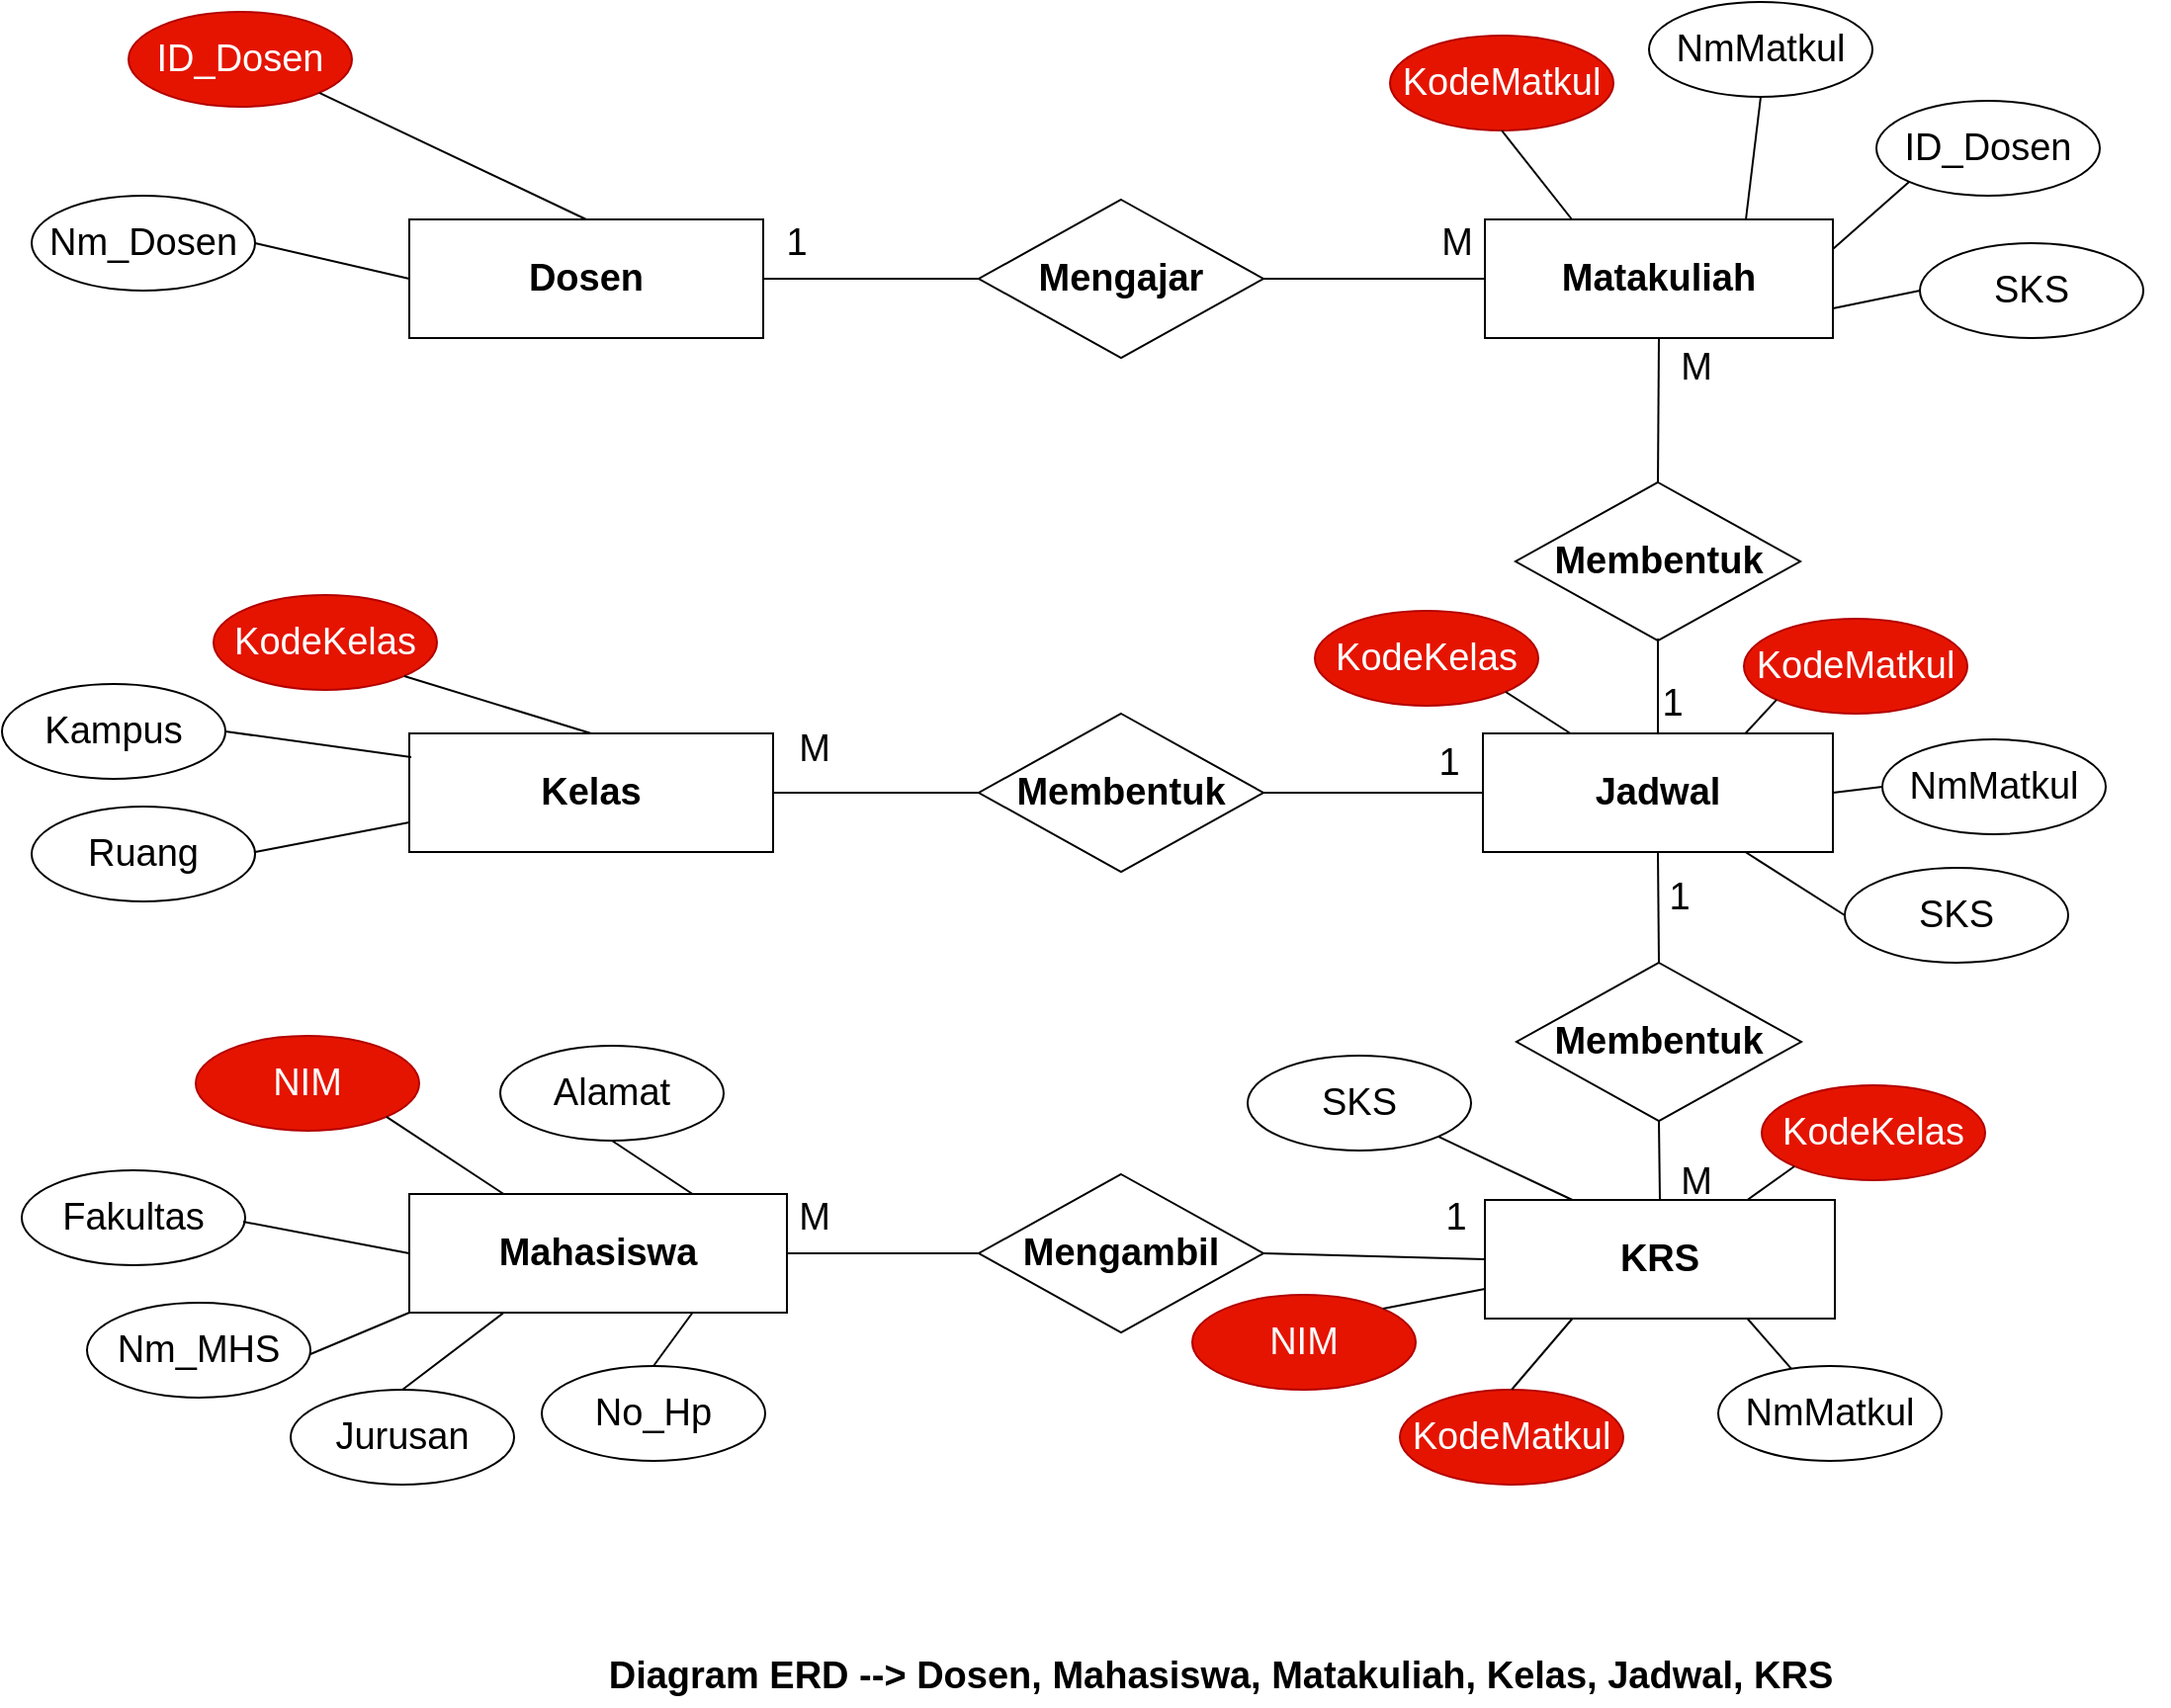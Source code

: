 <mxfile>
    <diagram id="Wlk3GswkjuP_z3JNLYGc" name="Page-1">
        <mxGraphModel dx="2664" dy="1840" grid="0" gridSize="10" guides="1" tooltips="1" connect="1" arrows="1" fold="1" page="1" pageScale="1" pageWidth="1654" pageHeight="1169" background="#ffffff" math="0" shadow="0">
            <root>
                <mxCell id="0"/>
                <mxCell id="1" parent="0"/>
                <mxCell id="112" value="Dosen" style="rounded=0;whiteSpace=wrap;html=1;strokeColor=#000000;fontSize=19;fontColor=#000000;fillColor=none;fontStyle=1" vertex="1" parent="1">
                    <mxGeometry x="228" y="133" width="179" height="60" as="geometry"/>
                </mxCell>
                <mxCell id="113" value="Kelas" style="rounded=0;whiteSpace=wrap;html=1;strokeColor=#000000;fontSize=19;fontColor=#000000;fillColor=none;fontStyle=1" vertex="1" parent="1">
                    <mxGeometry x="228" y="393" width="184" height="60" as="geometry"/>
                </mxCell>
                <mxCell id="114" value="Mahasiswa" style="rounded=0;whiteSpace=wrap;html=1;strokeColor=#000000;fontSize=19;fontColor=#000000;fillColor=none;fontStyle=1" vertex="1" parent="1">
                    <mxGeometry x="228" y="626" width="191" height="60" as="geometry"/>
                </mxCell>
                <mxCell id="115" value="Mengajar" style="rhombus;whiteSpace=wrap;html=1;strokeColor=#000000;fontSize=19;fontColor=#000000;fillColor=none;fontStyle=1" vertex="1" parent="1">
                    <mxGeometry x="516" y="123" width="144" height="80" as="geometry"/>
                </mxCell>
                <mxCell id="116" value="Membentuk" style="rhombus;whiteSpace=wrap;html=1;strokeColor=#000000;fontSize=19;fontColor=#000000;fillColor=none;fontStyle=1" vertex="1" parent="1">
                    <mxGeometry x="516" y="383" width="144" height="80" as="geometry"/>
                </mxCell>
                <mxCell id="117" value="Mengambil" style="rhombus;whiteSpace=wrap;html=1;strokeColor=#000000;fontSize=19;fontColor=#000000;fillColor=none;fontStyle=1" vertex="1" parent="1">
                    <mxGeometry x="516" y="616" width="144" height="80" as="geometry"/>
                </mxCell>
                <mxCell id="118" value="Matakuliah" style="rounded=0;whiteSpace=wrap;html=1;strokeColor=#000000;fontSize=19;fontColor=#000000;fillColor=none;fontStyle=1" vertex="1" parent="1">
                    <mxGeometry x="772" y="133" width="176" height="60" as="geometry"/>
                </mxCell>
                <mxCell id="119" value="Jadwal" style="rounded=0;whiteSpace=wrap;html=1;strokeColor=#000000;fontSize=19;fontColor=#000000;fillColor=none;fontStyle=1" vertex="1" parent="1">
                    <mxGeometry x="771" y="393" width="177" height="60" as="geometry"/>
                </mxCell>
                <mxCell id="120" value="KRS" style="rounded=0;whiteSpace=wrap;html=1;strokeColor=#000000;fontSize=19;fontColor=#000000;fillColor=none;fontStyle=1" vertex="1" parent="1">
                    <mxGeometry x="772" y="629" width="177" height="60" as="geometry"/>
                </mxCell>
                <mxCell id="127" value="ID_Dosen" style="ellipse;whiteSpace=wrap;html=1;strokeColor=#B20000;fontSize=19;fontColor=#ffffff;fillColor=#e51400;labelBackgroundColor=none;" vertex="1" parent="1">
                    <mxGeometry x="86" y="28" width="113" height="48" as="geometry"/>
                </mxCell>
                <mxCell id="131" value="Nm_Dosen" style="ellipse;whiteSpace=wrap;html=1;strokeColor=#000000;fontSize=19;fontColor=#000000;fillColor=none;" vertex="1" parent="1">
                    <mxGeometry x="37" y="121" width="113" height="48" as="geometry"/>
                </mxCell>
                <mxCell id="132" value="KodeKelas" style="ellipse;whiteSpace=wrap;html=1;strokeColor=#B20000;fontSize=19;fontColor=#ffffff;fillColor=#e51400;" vertex="1" parent="1">
                    <mxGeometry x="129" y="323" width="113" height="48" as="geometry"/>
                </mxCell>
                <mxCell id="133" value="Ruang" style="ellipse;whiteSpace=wrap;html=1;strokeColor=#000000;fontSize=19;fontColor=#000000;fillColor=none;" vertex="1" parent="1">
                    <mxGeometry x="37" y="430" width="113" height="48" as="geometry"/>
                </mxCell>
                <mxCell id="134" value="Kampus" style="ellipse;whiteSpace=wrap;html=1;strokeColor=#000000;fontSize=19;fontColor=#000000;fillColor=none;" vertex="1" parent="1">
                    <mxGeometry x="22" y="368" width="113" height="48" as="geometry"/>
                </mxCell>
                <mxCell id="135" value="Alamat" style="ellipse;whiteSpace=wrap;html=1;strokeColor=#000000;fontSize=19;fontColor=#000000;fillColor=none;" vertex="1" parent="1">
                    <mxGeometry x="274" y="551" width="113" height="48" as="geometry"/>
                </mxCell>
                <mxCell id="136" value="NIM" style="ellipse;whiteSpace=wrap;html=1;strokeColor=#B20000;fontSize=19;fontColor=#ffffff;fillColor=#e51400;" vertex="1" parent="1">
                    <mxGeometry x="120" y="546" width="113" height="48" as="geometry"/>
                </mxCell>
                <mxCell id="139" value="Nm_MHS" style="ellipse;whiteSpace=wrap;html=1;strokeColor=#000000;fontSize=19;fontColor=#000000;fillColor=none;" vertex="1" parent="1">
                    <mxGeometry x="65" y="681" width="113" height="48" as="geometry"/>
                </mxCell>
                <mxCell id="140" value="Fakultas" style="ellipse;whiteSpace=wrap;html=1;strokeColor=#000000;fontSize=19;fontColor=#000000;fillColor=none;" vertex="1" parent="1">
                    <mxGeometry x="32" y="614" width="113" height="48" as="geometry"/>
                </mxCell>
                <mxCell id="141" value="Jurusan" style="ellipse;whiteSpace=wrap;html=1;strokeColor=#000000;fontSize=19;fontColor=#000000;fillColor=none;" vertex="1" parent="1">
                    <mxGeometry x="168" y="725" width="113" height="48" as="geometry"/>
                </mxCell>
                <mxCell id="142" value="No_Hp" style="ellipse;whiteSpace=wrap;html=1;strokeColor=#000000;fontSize=19;fontColor=#000000;fillColor=none;" vertex="1" parent="1">
                    <mxGeometry x="295" y="713" width="113" height="48" as="geometry"/>
                </mxCell>
                <mxCell id="143" value="" style="endArrow=none;html=1;strokeColor=#000000;fontSize=19;fontColor=#000000;entryX=0;entryY=0.5;entryDx=0;entryDy=0;exitX=1;exitY=0.5;exitDx=0;exitDy=0;" edge="1" parent="1" source="112" target="115">
                    <mxGeometry width="50" height="50" relative="1" as="geometry">
                        <mxPoint x="612" y="390" as="sourcePoint"/>
                        <mxPoint x="662" y="340" as="targetPoint"/>
                    </mxGeometry>
                </mxCell>
                <mxCell id="144" value="" style="endArrow=none;html=1;strokeColor=#000000;fontSize=19;fontColor=#000000;entryX=0;entryY=0.5;entryDx=0;entryDy=0;exitX=1;exitY=0.5;exitDx=0;exitDy=0;" edge="1" parent="1" source="115" target="118">
                    <mxGeometry width="50" height="50" relative="1" as="geometry">
                        <mxPoint x="612" y="390" as="sourcePoint"/>
                        <mxPoint x="662" y="340" as="targetPoint"/>
                    </mxGeometry>
                </mxCell>
                <mxCell id="145" value="" style="endArrow=none;html=1;strokeColor=#000000;fontSize=19;fontColor=#000000;exitX=1;exitY=0.5;exitDx=0;exitDy=0;entryX=0;entryY=0.5;entryDx=0;entryDy=0;" edge="1" parent="1" source="113" target="116">
                    <mxGeometry width="50" height="50" relative="1" as="geometry">
                        <mxPoint x="612" y="452" as="sourcePoint"/>
                        <mxPoint x="662" y="402" as="targetPoint"/>
                    </mxGeometry>
                </mxCell>
                <mxCell id="146" value="" style="endArrow=none;html=1;strokeColor=#000000;fontSize=19;fontColor=#000000;entryX=0;entryY=0.5;entryDx=0;entryDy=0;exitX=1;exitY=0.5;exitDx=0;exitDy=0;" edge="1" parent="1" source="116" target="119">
                    <mxGeometry width="50" height="50" relative="1" as="geometry">
                        <mxPoint x="612" y="452" as="sourcePoint"/>
                        <mxPoint x="662" y="402" as="targetPoint"/>
                    </mxGeometry>
                </mxCell>
                <mxCell id="147" value="" style="endArrow=none;html=1;strokeColor=#000000;fontSize=19;fontColor=#000000;entryX=0;entryY=0.5;entryDx=0;entryDy=0;exitX=1;exitY=0.5;exitDx=0;exitDy=0;" edge="1" parent="1" source="117" target="120">
                    <mxGeometry width="50" height="50" relative="1" as="geometry">
                        <mxPoint x="612" y="487" as="sourcePoint"/>
                        <mxPoint x="662" y="437" as="targetPoint"/>
                    </mxGeometry>
                </mxCell>
                <mxCell id="148" value="" style="endArrow=none;html=1;strokeColor=#000000;fontSize=19;fontColor=#000000;exitX=1;exitY=0.5;exitDx=0;exitDy=0;" edge="1" parent="1" source="114" target="117">
                    <mxGeometry width="50" height="50" relative="1" as="geometry">
                        <mxPoint x="612" y="487" as="sourcePoint"/>
                        <mxPoint x="662" y="437" as="targetPoint"/>
                    </mxGeometry>
                </mxCell>
                <mxCell id="155" value="" style="endArrow=none;html=1;strokeColor=#000000;fontSize=19;fontColor=#000000;entryX=1;entryY=1;entryDx=0;entryDy=0;exitX=0.5;exitY=0;exitDx=0;exitDy=0;" edge="1" parent="1" source="112" target="127">
                    <mxGeometry width="50" height="50" relative="1" as="geometry">
                        <mxPoint x="563" y="390" as="sourcePoint"/>
                        <mxPoint x="613" y="340" as="targetPoint"/>
                    </mxGeometry>
                </mxCell>
                <mxCell id="156" value="" style="endArrow=none;html=1;strokeColor=#000000;fontSize=19;fontColor=#000000;exitX=1;exitY=0.5;exitDx=0;exitDy=0;entryX=0;entryY=0.5;entryDx=0;entryDy=0;" edge="1" parent="1" source="131" target="112">
                    <mxGeometry width="50" height="50" relative="1" as="geometry">
                        <mxPoint x="563" y="390" as="sourcePoint"/>
                        <mxPoint x="613" y="340" as="targetPoint"/>
                    </mxGeometry>
                </mxCell>
                <mxCell id="157" value="" style="endArrow=none;html=1;strokeColor=#000000;fontSize=19;fontColor=#000000;entryX=1;entryY=1;entryDx=0;entryDy=0;exitX=0.5;exitY=0;exitDx=0;exitDy=0;" edge="1" parent="1" source="113" target="132">
                    <mxGeometry width="50" height="50" relative="1" as="geometry">
                        <mxPoint x="563" y="452" as="sourcePoint"/>
                        <mxPoint x="613" y="402" as="targetPoint"/>
                    </mxGeometry>
                </mxCell>
                <mxCell id="158" value="" style="endArrow=none;html=1;strokeColor=#000000;fontSize=19;fontColor=#000000;exitX=1;exitY=0.5;exitDx=0;exitDy=0;" edge="1" parent="1">
                    <mxGeometry width="50" height="50" relative="1" as="geometry">
                        <mxPoint x="135.0" y="392" as="sourcePoint"/>
                        <mxPoint x="229" y="405" as="targetPoint"/>
                    </mxGeometry>
                </mxCell>
                <mxCell id="159" value="" style="endArrow=none;html=1;strokeColor=#000000;fontSize=19;fontColor=#000000;exitX=1;exitY=0.5;exitDx=0;exitDy=0;entryX=0;entryY=0.75;entryDx=0;entryDy=0;" edge="1" parent="1" target="113">
                    <mxGeometry width="50" height="50" relative="1" as="geometry">
                        <mxPoint x="150.0" y="453" as="sourcePoint"/>
                        <mxPoint x="613" y="402" as="targetPoint"/>
                    </mxGeometry>
                </mxCell>
                <mxCell id="160" value="" style="endArrow=none;html=1;strokeColor=#000000;fontSize=19;fontColor=#000000;entryX=1;entryY=1;entryDx=0;entryDy=0;exitX=0.25;exitY=0;exitDx=0;exitDy=0;" edge="1" parent="1" source="114" target="136">
                    <mxGeometry width="50" height="50" relative="1" as="geometry">
                        <mxPoint x="563" y="487" as="sourcePoint"/>
                        <mxPoint x="613" y="437" as="targetPoint"/>
                    </mxGeometry>
                </mxCell>
                <mxCell id="161" value="" style="endArrow=none;html=1;strokeColor=#000000;fontSize=19;fontColor=#000000;exitX=0.75;exitY=0;exitDx=0;exitDy=0;entryX=0.5;entryY=1;entryDx=0;entryDy=0;" edge="1" parent="1" source="114" target="135">
                    <mxGeometry width="50" height="50" relative="1" as="geometry">
                        <mxPoint x="563" y="487" as="sourcePoint"/>
                        <mxPoint x="613" y="437" as="targetPoint"/>
                    </mxGeometry>
                </mxCell>
                <mxCell id="162" value="" style="endArrow=none;html=1;strokeColor=#000000;fontSize=19;fontColor=#000000;exitX=1;exitY=0.5;exitDx=0;exitDy=0;entryX=0;entryY=0.5;entryDx=0;entryDy=0;" edge="1" parent="1" target="114">
                    <mxGeometry width="50" height="50" relative="1" as="geometry">
                        <mxPoint x="144.0" y="640" as="sourcePoint"/>
                        <mxPoint x="613" y="437" as="targetPoint"/>
                    </mxGeometry>
                </mxCell>
                <mxCell id="163" value="" style="endArrow=none;html=1;strokeColor=#000000;fontSize=19;fontColor=#000000;exitX=1;exitY=0.5;exitDx=0;exitDy=0;entryX=0;entryY=1;entryDx=0;entryDy=0;" edge="1" parent="1" target="114">
                    <mxGeometry width="50" height="50" relative="1" as="geometry">
                        <mxPoint x="178.0" y="707" as="sourcePoint"/>
                        <mxPoint x="613" y="603" as="targetPoint"/>
                    </mxGeometry>
                </mxCell>
                <mxCell id="164" value="" style="endArrow=none;html=1;strokeColor=#000000;fontSize=19;fontColor=#000000;exitX=0.5;exitY=0;exitDx=0;exitDy=0;entryX=0.25;entryY=1;entryDx=0;entryDy=0;" edge="1" parent="1" source="141" target="114">
                    <mxGeometry width="50" height="50" relative="1" as="geometry">
                        <mxPoint x="563" y="653" as="sourcePoint"/>
                        <mxPoint x="613" y="603" as="targetPoint"/>
                    </mxGeometry>
                </mxCell>
                <mxCell id="165" value="" style="endArrow=none;html=1;strokeColor=#000000;fontSize=19;fontColor=#000000;exitX=0.5;exitY=0;exitDx=0;exitDy=0;entryX=0.75;entryY=1;entryDx=0;entryDy=0;" edge="1" parent="1" source="142" target="114">
                    <mxGeometry width="50" height="50" relative="1" as="geometry">
                        <mxPoint x="563" y="653" as="sourcePoint"/>
                        <mxPoint x="613" y="603" as="targetPoint"/>
                    </mxGeometry>
                </mxCell>
                <mxCell id="167" value="KodeMatkul" style="ellipse;whiteSpace=wrap;html=1;strokeColor=#B20000;fontSize=19;fontColor=#ffffff;fillColor=#e51400;" vertex="1" parent="1">
                    <mxGeometry x="724" y="40" width="113" height="48" as="geometry"/>
                </mxCell>
                <mxCell id="168" value="NmMatkul" style="ellipse;whiteSpace=wrap;html=1;strokeColor=#000000;fontSize=19;fontColor=#000000;fillColor=none;" vertex="1" parent="1">
                    <mxGeometry x="855" y="23" width="113" height="48" as="geometry"/>
                </mxCell>
                <mxCell id="169" value="ID_Dosen" style="ellipse;whiteSpace=wrap;html=1;strokeColor=#000000;fontSize=19;fontColor=#000000;fillColor=none;" vertex="1" parent="1">
                    <mxGeometry x="970" y="73" width="113" height="48" as="geometry"/>
                </mxCell>
                <mxCell id="170" value="SKS" style="ellipse;whiteSpace=wrap;html=1;strokeColor=#000000;fontSize=19;fontColor=#000000;fillColor=none;" vertex="1" parent="1">
                    <mxGeometry x="992" y="145" width="113" height="48" as="geometry"/>
                </mxCell>
                <mxCell id="172" value="KodeMatkul" style="ellipse;whiteSpace=wrap;html=1;strokeColor=#B20000;fontSize=19;fontColor=#ffffff;fillColor=#e51400;" vertex="1" parent="1">
                    <mxGeometry x="903" y="335" width="113" height="48" as="geometry"/>
                </mxCell>
                <mxCell id="173" value="Membentuk" style="rhombus;whiteSpace=wrap;html=1;strokeColor=#000000;fontSize=19;fontColor=#000000;fillColor=none;fontStyle=1" vertex="1" parent="1">
                    <mxGeometry x="787.5" y="266" width="144" height="80" as="geometry"/>
                </mxCell>
                <mxCell id="174" value="Membentuk" style="rhombus;whiteSpace=wrap;html=1;strokeColor=#000000;fontSize=19;fontColor=#000000;fillColor=none;fontStyle=1" vertex="1" parent="1">
                    <mxGeometry x="788" y="509" width="144" height="80" as="geometry"/>
                </mxCell>
                <mxCell id="175" value="" style="endArrow=none;html=1;strokeColor=#000000;fontSize=19;fontColor=#000000;entryX=0.5;entryY=1;entryDx=0;entryDy=0;exitX=0.5;exitY=0;exitDx=0;exitDy=0;" edge="1" parent="1" source="173" target="118">
                    <mxGeometry width="50" height="50" relative="1" as="geometry">
                        <mxPoint x="812" y="241" as="sourcePoint"/>
                        <mxPoint x="862" y="191" as="targetPoint"/>
                    </mxGeometry>
                </mxCell>
                <mxCell id="176" value="" style="endArrow=none;html=1;strokeColor=#000000;fontSize=19;fontColor=#000000;exitX=0.5;exitY=0;exitDx=0;exitDy=0;entryX=0.5;entryY=0.987;entryDx=0;entryDy=0;entryPerimeter=0;" edge="1" parent="1" source="119" target="173">
                    <mxGeometry width="50" height="50" relative="1" as="geometry">
                        <mxPoint x="812" y="441" as="sourcePoint"/>
                        <mxPoint x="856" y="357" as="targetPoint"/>
                    </mxGeometry>
                </mxCell>
                <mxCell id="177" value="" style="endArrow=none;html=1;strokeColor=#000000;fontSize=19;fontColor=#000000;entryX=0.5;entryY=1;entryDx=0;entryDy=0;exitX=0.5;exitY=0;exitDx=0;exitDy=0;" edge="1" parent="1" source="174" target="119">
                    <mxGeometry width="50" height="50" relative="1" as="geometry">
                        <mxPoint x="952" y="605" as="sourcePoint"/>
                        <mxPoint x="1002" y="555" as="targetPoint"/>
                    </mxGeometry>
                </mxCell>
                <mxCell id="178" value="" style="endArrow=none;html=1;strokeColor=#000000;fontSize=19;fontColor=#000000;entryX=0.5;entryY=1;entryDx=0;entryDy=0;exitX=0.5;exitY=0;exitDx=0;exitDy=0;" edge="1" parent="1" source="120" target="174">
                    <mxGeometry width="50" height="50" relative="1" as="geometry">
                        <mxPoint x="952" y="685" as="sourcePoint"/>
                        <mxPoint x="1002" y="635" as="targetPoint"/>
                    </mxGeometry>
                </mxCell>
                <mxCell id="181" value="KodeKelas" style="ellipse;whiteSpace=wrap;html=1;strokeColor=#B20000;fontSize=19;fontColor=#ffffff;fillColor=#e51400;" vertex="1" parent="1">
                    <mxGeometry x="686" y="331" width="113" height="48" as="geometry"/>
                </mxCell>
                <mxCell id="182" value="NmMatkul" style="ellipse;whiteSpace=wrap;html=1;strokeColor=#000000;fontSize=19;fontColor=#000000;fillColor=none;" vertex="1" parent="1">
                    <mxGeometry x="973" y="396" width="113" height="48" as="geometry"/>
                </mxCell>
                <mxCell id="183" value="SKS" style="ellipse;whiteSpace=wrap;html=1;strokeColor=#000000;fontSize=19;fontColor=#000000;fillColor=none;" vertex="1" parent="1">
                    <mxGeometry x="954" y="461" width="113" height="48" as="geometry"/>
                </mxCell>
                <mxCell id="184" value="KodeKelas" style="ellipse;whiteSpace=wrap;html=1;strokeColor=#B20000;fontSize=19;fontColor=#ffffff;fillColor=#e51400;" vertex="1" parent="1">
                    <mxGeometry x="912" y="571" width="113" height="48" as="geometry"/>
                </mxCell>
                <mxCell id="185" value="NmMatkul" style="ellipse;whiteSpace=wrap;html=1;strokeColor=#000000;fontSize=19;fontColor=#000000;fillColor=none;" vertex="1" parent="1">
                    <mxGeometry x="890" y="713" width="113" height="48" as="geometry"/>
                </mxCell>
                <mxCell id="186" value="KodeMatkul" style="ellipse;whiteSpace=wrap;html=1;strokeColor=#B20000;fontSize=19;fontColor=#ffffff;fillColor=#e51400;" vertex="1" parent="1">
                    <mxGeometry x="729" y="725" width="113" height="48" as="geometry"/>
                </mxCell>
                <mxCell id="187" value="SKS" style="ellipse;whiteSpace=wrap;html=1;strokeColor=#000000;fontSize=19;fontColor=#000000;fillColor=none;" vertex="1" parent="1">
                    <mxGeometry x="652" y="556" width="113" height="48" as="geometry"/>
                </mxCell>
                <mxCell id="188" value="NIM" style="ellipse;whiteSpace=wrap;html=1;strokeColor=#B20000;fontSize=19;fontColor=#ffffff;fillColor=#e51400;" vertex="1" parent="1">
                    <mxGeometry x="624" y="677" width="113" height="48" as="geometry"/>
                </mxCell>
                <mxCell id="189" value="" style="endArrow=none;html=1;strokeColor=#000000;fontSize=19;fontColor=#000000;entryX=0.5;entryY=1;entryDx=0;entryDy=0;exitX=0.25;exitY=0;exitDx=0;exitDy=0;" edge="1" parent="1" source="118" target="167">
                    <mxGeometry width="50" height="50" relative="1" as="geometry">
                        <mxPoint x="676" y="421" as="sourcePoint"/>
                        <mxPoint x="726" y="371" as="targetPoint"/>
                    </mxGeometry>
                </mxCell>
                <mxCell id="190" value="" style="endArrow=none;html=1;strokeColor=#000000;fontSize=19;fontColor=#000000;entryX=0.5;entryY=1;entryDx=0;entryDy=0;exitX=0.75;exitY=0;exitDx=0;exitDy=0;" edge="1" parent="1" source="118" target="168">
                    <mxGeometry width="50" height="50" relative="1" as="geometry">
                        <mxPoint x="676" y="421" as="sourcePoint"/>
                        <mxPoint x="726" y="371" as="targetPoint"/>
                    </mxGeometry>
                </mxCell>
                <mxCell id="191" value="" style="endArrow=none;html=1;strokeColor=#000000;fontSize=19;fontColor=#000000;entryX=0;entryY=1;entryDx=0;entryDy=0;exitX=1;exitY=0.25;exitDx=0;exitDy=0;" edge="1" parent="1" source="118" target="169">
                    <mxGeometry width="50" height="50" relative="1" as="geometry">
                        <mxPoint x="676" y="421" as="sourcePoint"/>
                        <mxPoint x="726" y="371" as="targetPoint"/>
                    </mxGeometry>
                </mxCell>
                <mxCell id="192" value="" style="endArrow=none;html=1;strokeColor=#000000;fontSize=19;fontColor=#000000;entryX=0;entryY=0.5;entryDx=0;entryDy=0;exitX=1;exitY=0.75;exitDx=0;exitDy=0;" edge="1" parent="1" source="118" target="170">
                    <mxGeometry width="50" height="50" relative="1" as="geometry">
                        <mxPoint x="676" y="421" as="sourcePoint"/>
                        <mxPoint x="726" y="371" as="targetPoint"/>
                    </mxGeometry>
                </mxCell>
                <mxCell id="193" value="" style="endArrow=none;html=1;strokeColor=#000000;fontSize=19;fontColor=#000000;entryX=1;entryY=1;entryDx=0;entryDy=0;exitX=0.25;exitY=0;exitDx=0;exitDy=0;" edge="1" parent="1" source="119" target="181">
                    <mxGeometry width="50" height="50" relative="1" as="geometry">
                        <mxPoint x="676" y="421" as="sourcePoint"/>
                        <mxPoint x="726" y="371" as="targetPoint"/>
                    </mxGeometry>
                </mxCell>
                <mxCell id="194" value="" style="endArrow=none;html=1;strokeColor=#000000;fontSize=19;fontColor=#000000;entryX=0;entryY=1;entryDx=0;entryDy=0;exitX=0.75;exitY=0;exitDx=0;exitDy=0;" edge="1" parent="1" source="119" target="172">
                    <mxGeometry width="50" height="50" relative="1" as="geometry">
                        <mxPoint x="676" y="421" as="sourcePoint"/>
                        <mxPoint x="726" y="371" as="targetPoint"/>
                    </mxGeometry>
                </mxCell>
                <mxCell id="196" value="" style="endArrow=none;html=1;strokeColor=#000000;fontSize=19;fontColor=#000000;entryX=0;entryY=0.5;entryDx=0;entryDy=0;exitX=1;exitY=0.5;exitDx=0;exitDy=0;" edge="1" parent="1" source="119" target="182">
                    <mxGeometry width="50" height="50" relative="1" as="geometry">
                        <mxPoint x="809" y="437" as="sourcePoint"/>
                        <mxPoint x="859" y="387" as="targetPoint"/>
                    </mxGeometry>
                </mxCell>
                <mxCell id="197" value="" style="endArrow=none;html=1;strokeColor=#000000;fontSize=19;fontColor=#000000;entryX=0;entryY=0.5;entryDx=0;entryDy=0;exitX=0.75;exitY=1;exitDx=0;exitDy=0;" edge="1" parent="1" source="119" target="183">
                    <mxGeometry width="50" height="50" relative="1" as="geometry">
                        <mxPoint x="809" y="437" as="sourcePoint"/>
                        <mxPoint x="859" y="387" as="targetPoint"/>
                    </mxGeometry>
                </mxCell>
                <mxCell id="198" value="" style="endArrow=none;html=1;strokeColor=#000000;fontSize=19;fontColor=#000000;entryX=1;entryY=1;entryDx=0;entryDy=0;exitX=0.25;exitY=0;exitDx=0;exitDy=0;" edge="1" parent="1" source="120" target="187">
                    <mxGeometry width="50" height="50" relative="1" as="geometry">
                        <mxPoint x="809" y="704" as="sourcePoint"/>
                        <mxPoint x="859" y="654" as="targetPoint"/>
                    </mxGeometry>
                </mxCell>
                <mxCell id="199" value="" style="endArrow=none;html=1;strokeColor=#000000;fontSize=19;fontColor=#000000;exitX=0.5;exitY=0;exitDx=0;exitDy=0;entryX=0.25;entryY=1;entryDx=0;entryDy=0;" edge="1" parent="1" source="186" target="120">
                    <mxGeometry width="50" height="50" relative="1" as="geometry">
                        <mxPoint x="809" y="704" as="sourcePoint"/>
                        <mxPoint x="859" y="654" as="targetPoint"/>
                    </mxGeometry>
                </mxCell>
                <mxCell id="200" value="" style="endArrow=none;html=1;strokeColor=#000000;fontSize=19;fontColor=#000000;entryX=0;entryY=0.75;entryDx=0;entryDy=0;exitX=1;exitY=0;exitDx=0;exitDy=0;" edge="1" parent="1" source="188" target="120">
                    <mxGeometry width="50" height="50" relative="1" as="geometry">
                        <mxPoint x="728" y="687" as="sourcePoint"/>
                        <mxPoint x="859" y="654" as="targetPoint"/>
                    </mxGeometry>
                </mxCell>
                <mxCell id="201" value="" style="endArrow=none;html=1;strokeColor=#000000;fontSize=19;fontColor=#000000;entryX=0.75;entryY=1;entryDx=0;entryDy=0;" edge="1" parent="1" source="185" target="120">
                    <mxGeometry width="50" height="50" relative="1" as="geometry">
                        <mxPoint x="809" y="704" as="sourcePoint"/>
                        <mxPoint x="859" y="654" as="targetPoint"/>
                    </mxGeometry>
                </mxCell>
                <mxCell id="202" value="" style="endArrow=none;html=1;strokeColor=#000000;fontSize=19;fontColor=#000000;entryX=0;entryY=1;entryDx=0;entryDy=0;exitX=0.75;exitY=0;exitDx=0;exitDy=0;" edge="1" parent="1" source="120" target="184">
                    <mxGeometry width="50" height="50" relative="1" as="geometry">
                        <mxPoint x="809" y="704" as="sourcePoint"/>
                        <mxPoint x="859" y="654" as="targetPoint"/>
                    </mxGeometry>
                </mxCell>
                <mxCell id="203" value="1" style="text;html=1;strokeColor=none;fillColor=none;align=center;verticalAlign=middle;whiteSpace=wrap;rounded=0;labelBackgroundColor=none;fontSize=19;fontColor=#000000;" vertex="1" parent="1">
                    <mxGeometry x="394" y="130" width="60" height="30" as="geometry"/>
                </mxCell>
                <mxCell id="204" value="M" style="text;html=1;strokeColor=none;fillColor=none;align=center;verticalAlign=middle;whiteSpace=wrap;rounded=0;labelBackgroundColor=none;fontSize=19;fontColor=#000000;" vertex="1" parent="1">
                    <mxGeometry x="403" y="386" width="60" height="30" as="geometry"/>
                </mxCell>
                <mxCell id="205" value="M" style="text;html=1;strokeColor=none;fillColor=none;align=center;verticalAlign=middle;whiteSpace=wrap;rounded=0;labelBackgroundColor=none;fontSize=19;fontColor=#000000;" vertex="1" parent="1">
                    <mxGeometry x="403" y="623" width="60" height="30" as="geometry"/>
                </mxCell>
                <mxCell id="206" value="M" style="text;html=1;strokeColor=none;fillColor=none;align=center;verticalAlign=middle;whiteSpace=wrap;rounded=0;labelBackgroundColor=none;fontSize=19;fontColor=#000000;" vertex="1" parent="1">
                    <mxGeometry x="727.5" y="130" width="60" height="30" as="geometry"/>
                </mxCell>
                <mxCell id="207" value="1" style="text;html=1;strokeColor=none;fillColor=none;align=center;verticalAlign=middle;whiteSpace=wrap;rounded=0;labelBackgroundColor=none;fontSize=19;fontColor=#000000;" vertex="1" parent="1">
                    <mxGeometry x="837" y="363" width="60" height="30" as="geometry"/>
                </mxCell>
                <mxCell id="208" value="1" style="text;html=1;strokeColor=none;fillColor=none;align=center;verticalAlign=middle;whiteSpace=wrap;rounded=0;labelBackgroundColor=none;fontSize=19;fontColor=#000000;" vertex="1" parent="1">
                    <mxGeometry x="724" y="393" width="60" height="30" as="geometry"/>
                </mxCell>
                <mxCell id="209" value="1" style="text;html=1;strokeColor=none;fillColor=none;align=center;verticalAlign=middle;whiteSpace=wrap;rounded=0;labelBackgroundColor=none;fontSize=19;fontColor=#000000;" vertex="1" parent="1">
                    <mxGeometry x="844" y="453" width="53" height="46" as="geometry"/>
                </mxCell>
                <mxCell id="210" value="M" style="text;html=1;strokeColor=none;fillColor=none;align=center;verticalAlign=middle;whiteSpace=wrap;rounded=0;labelBackgroundColor=none;fontSize=19;fontColor=#000000;" vertex="1" parent="1">
                    <mxGeometry x="849" y="193" width="60" height="30" as="geometry"/>
                </mxCell>
                <mxCell id="218" value="1" style="text;html=1;strokeColor=none;fillColor=none;align=center;verticalAlign=middle;whiteSpace=wrap;rounded=0;labelBackgroundColor=none;fontSize=19;fontColor=#000000;" vertex="1" parent="1">
                    <mxGeometry x="748" y="623" width="19" height="30" as="geometry"/>
                </mxCell>
                <mxCell id="222" value="M" style="text;html=1;strokeColor=none;fillColor=none;align=center;verticalAlign=middle;whiteSpace=wrap;rounded=0;labelBackgroundColor=none;fontSize=19;fontColor=#000000;" vertex="1" parent="1">
                    <mxGeometry x="864.25" y="610" width="29.5" height="19" as="geometry"/>
                </mxCell>
                <mxCell id="226" value="&lt;b&gt;Diagram ERD --&amp;gt; Dosen, Mahasiswa, Matakuliah, Kelas, Jadwal, KRS&lt;/b&gt;" style="text;html=1;strokeColor=none;fillColor=none;align=center;verticalAlign=middle;whiteSpace=wrap;rounded=0;labelBackgroundColor=none;fontSize=19;fontColor=#000000;" vertex="1" parent="1">
                    <mxGeometry x="159" y="855" width="959" height="30" as="geometry"/>
                </mxCell>
            </root>
        </mxGraphModel>
    </diagram>
</mxfile>